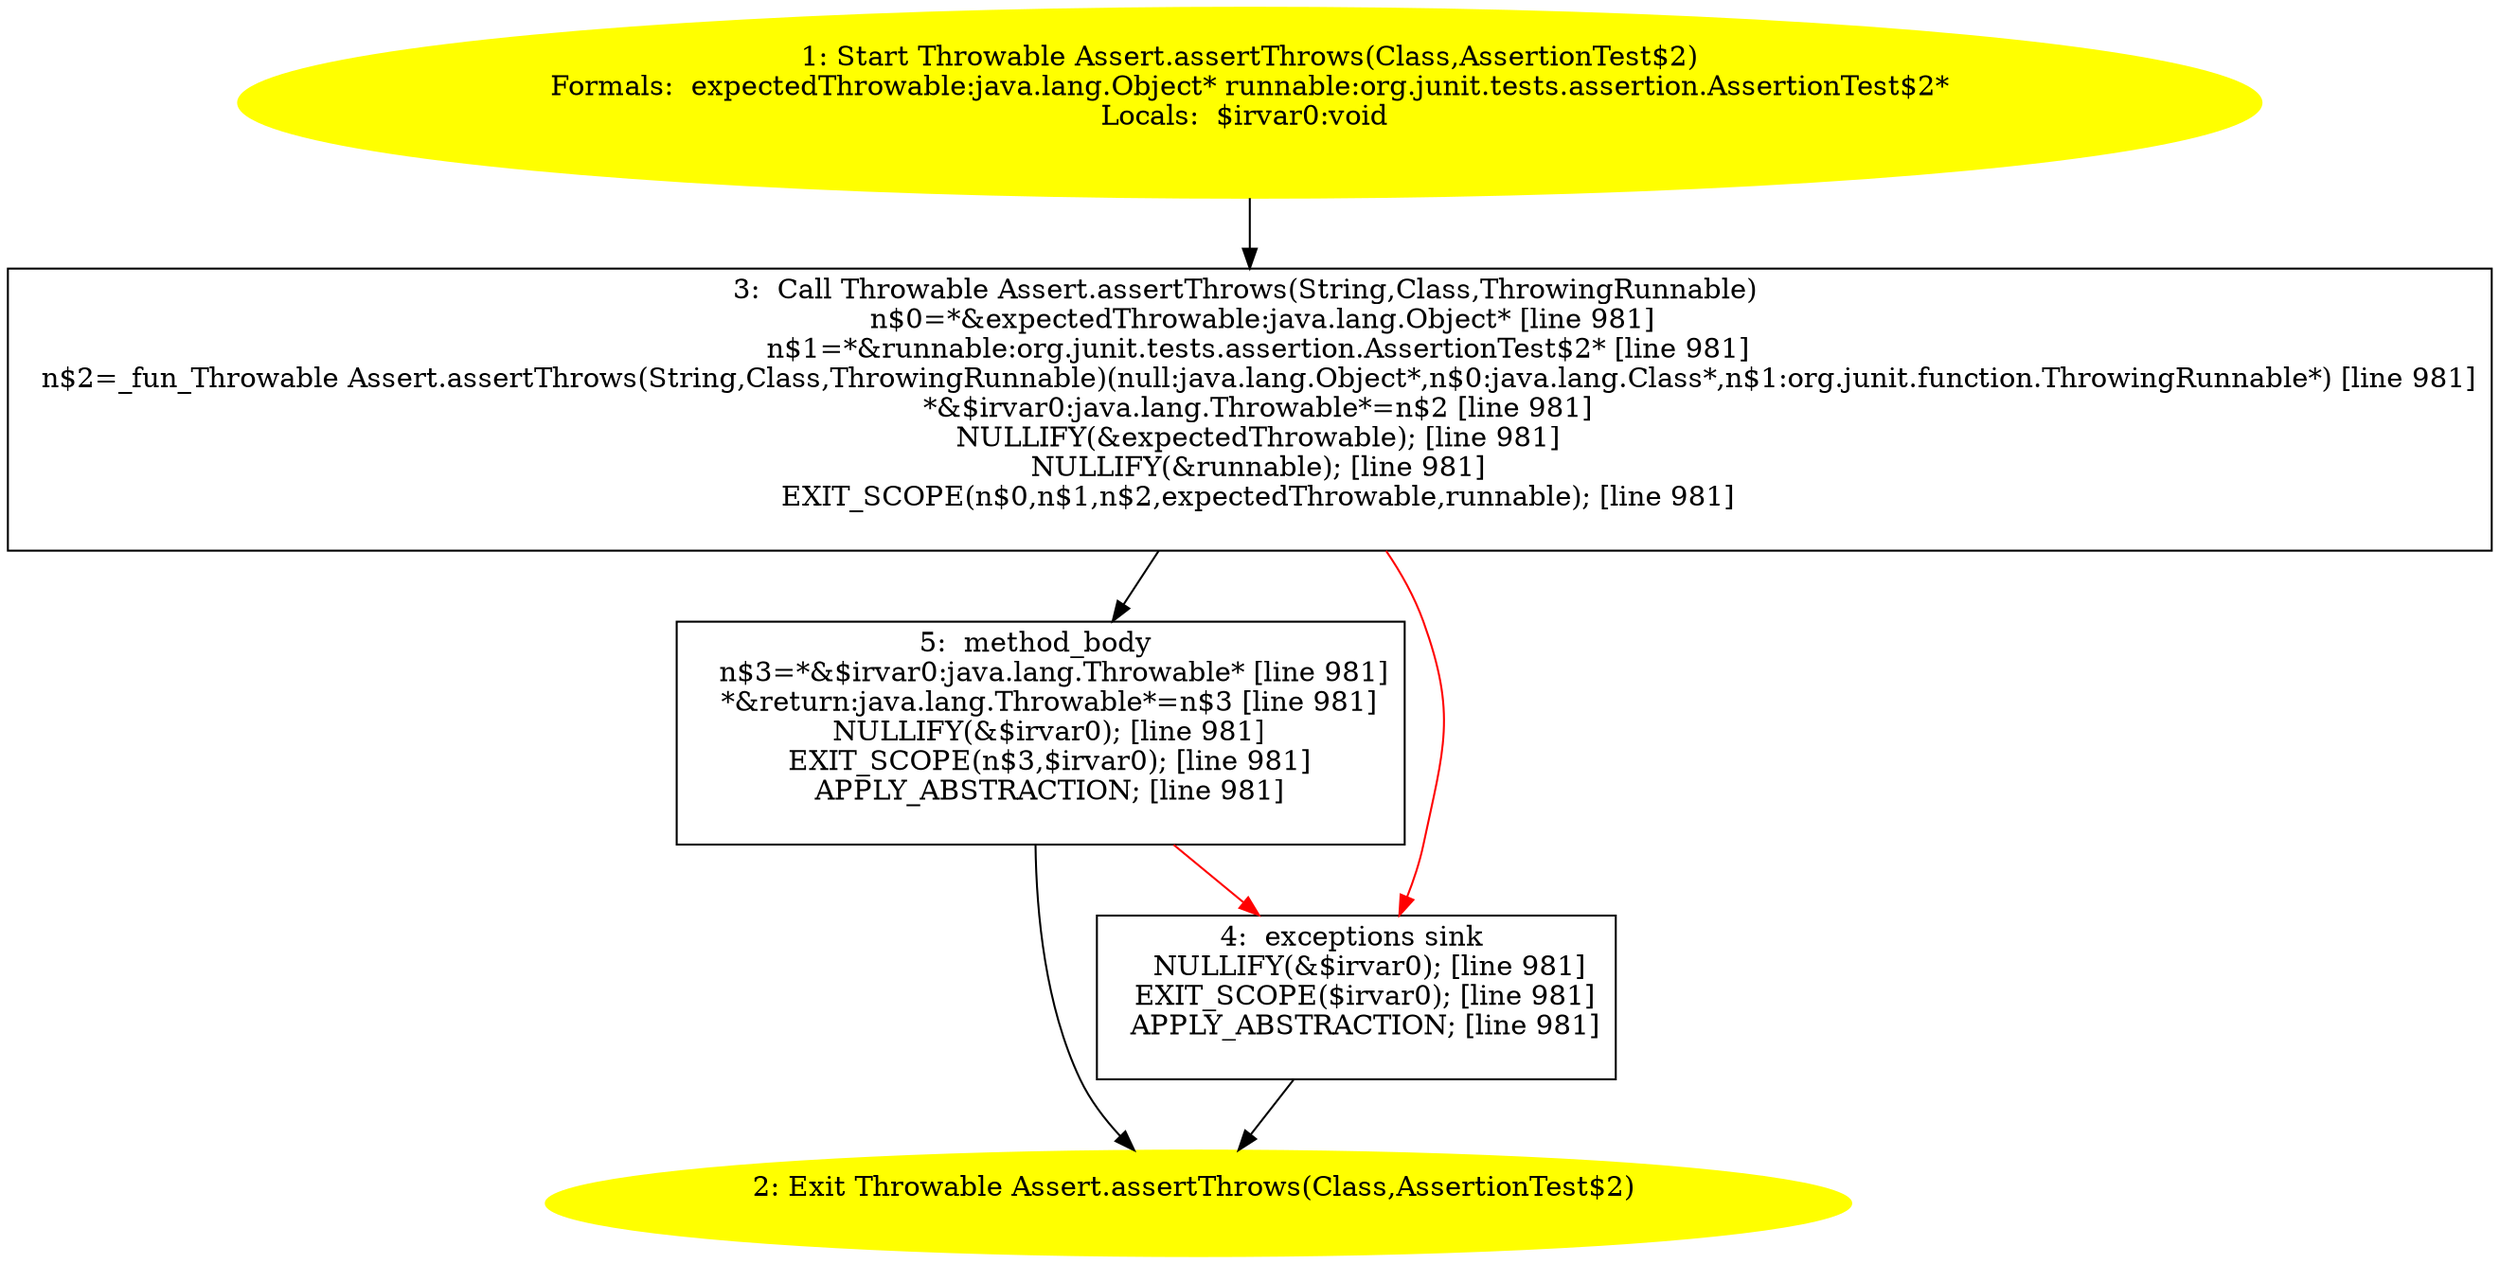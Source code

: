 /* @generated */
digraph cfg {
"org.junit.Assert.assertThrows(java.lang.Class,org.junit.tests.assertion.AssertionTest$2):java.lang.T.0d8a3f6c1c0f83a8f6940b0f7743b2dc_1" [label="1: Start Throwable Assert.assertThrows(Class,AssertionTest$2)\nFormals:  expectedThrowable:java.lang.Object* runnable:org.junit.tests.assertion.AssertionTest$2*\nLocals:  $irvar0:void \n  " color=yellow style=filled]
	

	 "org.junit.Assert.assertThrows(java.lang.Class,org.junit.tests.assertion.AssertionTest$2):java.lang.T.0d8a3f6c1c0f83a8f6940b0f7743b2dc_1" -> "org.junit.Assert.assertThrows(java.lang.Class,org.junit.tests.assertion.AssertionTest$2):java.lang.T.0d8a3f6c1c0f83a8f6940b0f7743b2dc_3" ;
"org.junit.Assert.assertThrows(java.lang.Class,org.junit.tests.assertion.AssertionTest$2):java.lang.T.0d8a3f6c1c0f83a8f6940b0f7743b2dc_2" [label="2: Exit Throwable Assert.assertThrows(Class,AssertionTest$2) \n  " color=yellow style=filled]
	

"org.junit.Assert.assertThrows(java.lang.Class,org.junit.tests.assertion.AssertionTest$2):java.lang.T.0d8a3f6c1c0f83a8f6940b0f7743b2dc_3" [label="3:  Call Throwable Assert.assertThrows(String,Class,ThrowingRunnable) \n   n$0=*&expectedThrowable:java.lang.Object* [line 981]\n  n$1=*&runnable:org.junit.tests.assertion.AssertionTest$2* [line 981]\n  n$2=_fun_Throwable Assert.assertThrows(String,Class,ThrowingRunnable)(null:java.lang.Object*,n$0:java.lang.Class*,n$1:org.junit.function.ThrowingRunnable*) [line 981]\n  *&$irvar0:java.lang.Throwable*=n$2 [line 981]\n  NULLIFY(&expectedThrowable); [line 981]\n  NULLIFY(&runnable); [line 981]\n  EXIT_SCOPE(n$0,n$1,n$2,expectedThrowable,runnable); [line 981]\n " shape="box"]
	

	 "org.junit.Assert.assertThrows(java.lang.Class,org.junit.tests.assertion.AssertionTest$2):java.lang.T.0d8a3f6c1c0f83a8f6940b0f7743b2dc_3" -> "org.junit.Assert.assertThrows(java.lang.Class,org.junit.tests.assertion.AssertionTest$2):java.lang.T.0d8a3f6c1c0f83a8f6940b0f7743b2dc_5" ;
	 "org.junit.Assert.assertThrows(java.lang.Class,org.junit.tests.assertion.AssertionTest$2):java.lang.T.0d8a3f6c1c0f83a8f6940b0f7743b2dc_3" -> "org.junit.Assert.assertThrows(java.lang.Class,org.junit.tests.assertion.AssertionTest$2):java.lang.T.0d8a3f6c1c0f83a8f6940b0f7743b2dc_4" [color="red" ];
"org.junit.Assert.assertThrows(java.lang.Class,org.junit.tests.assertion.AssertionTest$2):java.lang.T.0d8a3f6c1c0f83a8f6940b0f7743b2dc_4" [label="4:  exceptions sink \n   NULLIFY(&$irvar0); [line 981]\n  EXIT_SCOPE($irvar0); [line 981]\n  APPLY_ABSTRACTION; [line 981]\n " shape="box"]
	

	 "org.junit.Assert.assertThrows(java.lang.Class,org.junit.tests.assertion.AssertionTest$2):java.lang.T.0d8a3f6c1c0f83a8f6940b0f7743b2dc_4" -> "org.junit.Assert.assertThrows(java.lang.Class,org.junit.tests.assertion.AssertionTest$2):java.lang.T.0d8a3f6c1c0f83a8f6940b0f7743b2dc_2" ;
"org.junit.Assert.assertThrows(java.lang.Class,org.junit.tests.assertion.AssertionTest$2):java.lang.T.0d8a3f6c1c0f83a8f6940b0f7743b2dc_5" [label="5:  method_body \n   n$3=*&$irvar0:java.lang.Throwable* [line 981]\n  *&return:java.lang.Throwable*=n$3 [line 981]\n  NULLIFY(&$irvar0); [line 981]\n  EXIT_SCOPE(n$3,$irvar0); [line 981]\n  APPLY_ABSTRACTION; [line 981]\n " shape="box"]
	

	 "org.junit.Assert.assertThrows(java.lang.Class,org.junit.tests.assertion.AssertionTest$2):java.lang.T.0d8a3f6c1c0f83a8f6940b0f7743b2dc_5" -> "org.junit.Assert.assertThrows(java.lang.Class,org.junit.tests.assertion.AssertionTest$2):java.lang.T.0d8a3f6c1c0f83a8f6940b0f7743b2dc_2" ;
	 "org.junit.Assert.assertThrows(java.lang.Class,org.junit.tests.assertion.AssertionTest$2):java.lang.T.0d8a3f6c1c0f83a8f6940b0f7743b2dc_5" -> "org.junit.Assert.assertThrows(java.lang.Class,org.junit.tests.assertion.AssertionTest$2):java.lang.T.0d8a3f6c1c0f83a8f6940b0f7743b2dc_4" [color="red" ];
}
